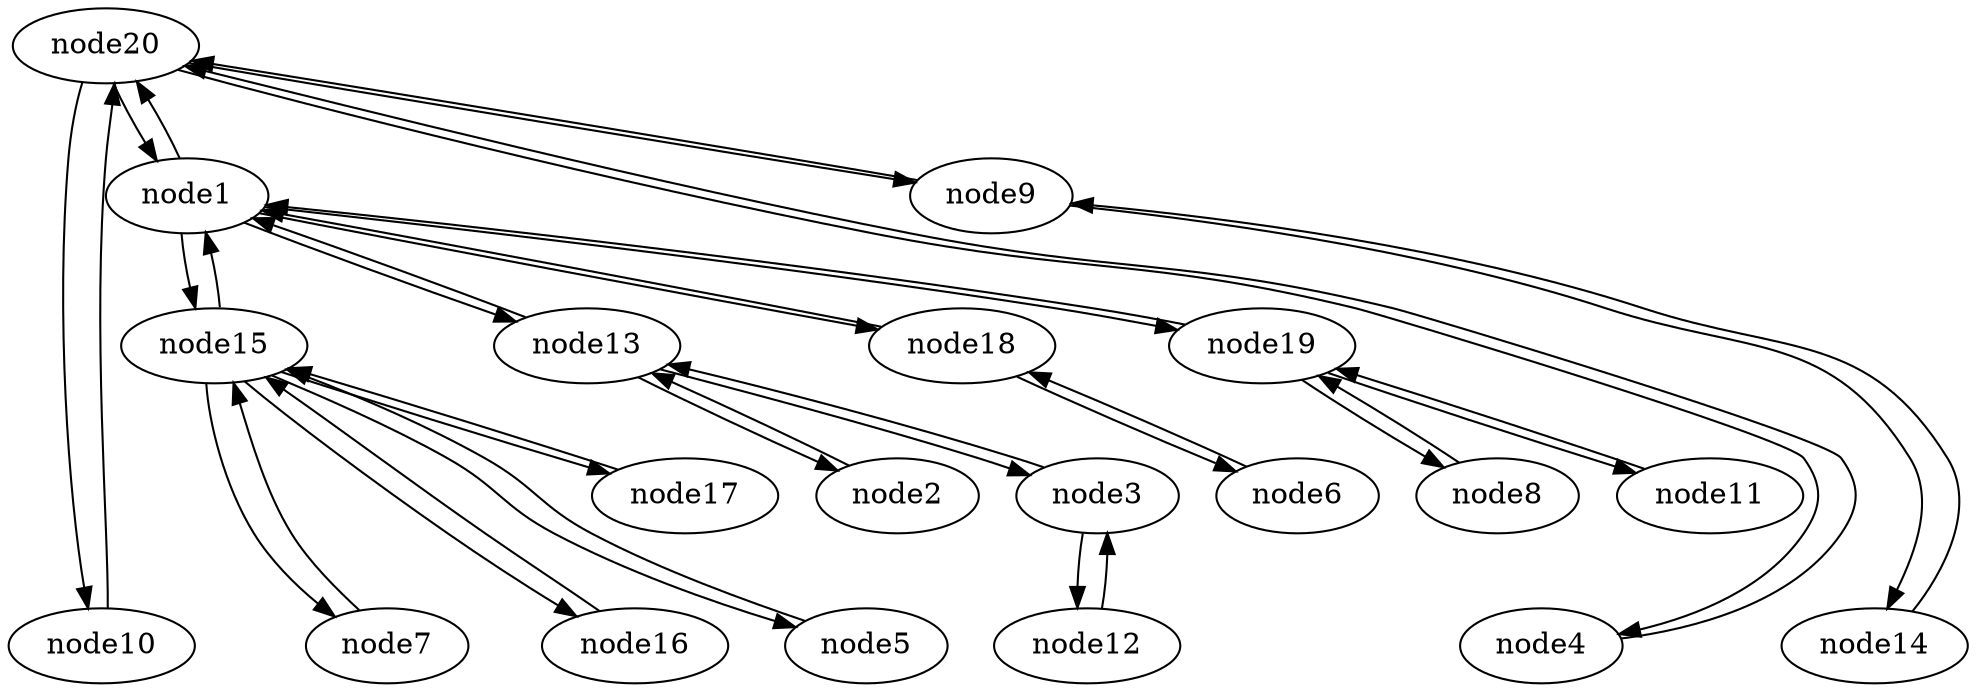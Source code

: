 strict digraph {


	"node20" [  weight=0 ];

	"node20" -> "node10" [  weight=0 ];

	"node20" -> "node1" [  weight=0 ];

	"node20" -> "node4" [  weight=0 ];

	"node20" -> "node9" [  weight=0 ];

	"node7" [  weight=0 ];

	"node7" -> "node15" [  weight=0 ];

	"node16" [  weight=0 ];

	"node16" -> "node15" [  weight=0 ];

	"node13" [  weight=0 ];

	"node13" -> "node2" [  weight=0 ];

	"node13" -> "node3" [  weight=0 ];

	"node13" -> "node1" [  weight=0 ];

	"node2" [  weight=0 ];

	"node2" -> "node13" [  weight=0 ];

	"node4" [  weight=0 ];

	"node4" -> "node20" [  weight=0 ];

	"node6" [  weight=0 ];

	"node6" -> "node18" [  weight=0 ];

	"node19" [  weight=0 ];

	"node19" -> "node1" [  weight=0 ];

	"node19" -> "node8" [  weight=0 ];

	"node19" -> "node11" [  weight=0 ];

	"node3" [  weight=0 ];

	"node3" -> "node12" [  weight=0 ];

	"node3" -> "node13" [  weight=0 ];

	"node9" [  weight=0 ];

	"node9" -> "node14" [  weight=0 ];

	"node9" -> "node20" [  weight=0 ];

	"node12" [  weight=0 ];

	"node12" -> "node3" [  weight=0 ];

	"node5" [  weight=0 ];

	"node5" -> "node15" [  weight=0 ];

	"node11" [  weight=0 ];

	"node11" -> "node19" [  weight=0 ];

	"node18" [  weight=0 ];

	"node18" -> "node1" [  weight=0 ];

	"node18" -> "node6" [  weight=0 ];

	"node15" [  weight=0 ];

	"node15" -> "node17" [  weight=0 ];

	"node15" -> "node1" [  weight=0 ];

	"node15" -> "node5" [  weight=0 ];

	"node15" -> "node7" [  weight=0 ];

	"node15" -> "node16" [  weight=0 ];

	"node10" [  weight=0 ];

	"node10" -> "node20" [  weight=0 ];

	"node1" [  weight=0 ];

	"node1" -> "node15" [  weight=0 ];

	"node1" -> "node18" [  weight=0 ];

	"node1" -> "node19" [  weight=0 ];

	"node1" -> "node20" [  weight=0 ];

	"node1" -> "node13" [  weight=0 ];

	"node17" [  weight=0 ];

	"node17" -> "node15" [  weight=0 ];

	"node8" [  weight=0 ];

	"node8" -> "node19" [  weight=0 ];

	"node14" [  weight=0 ];

	"node14" -> "node9" [  weight=0 ];

}
